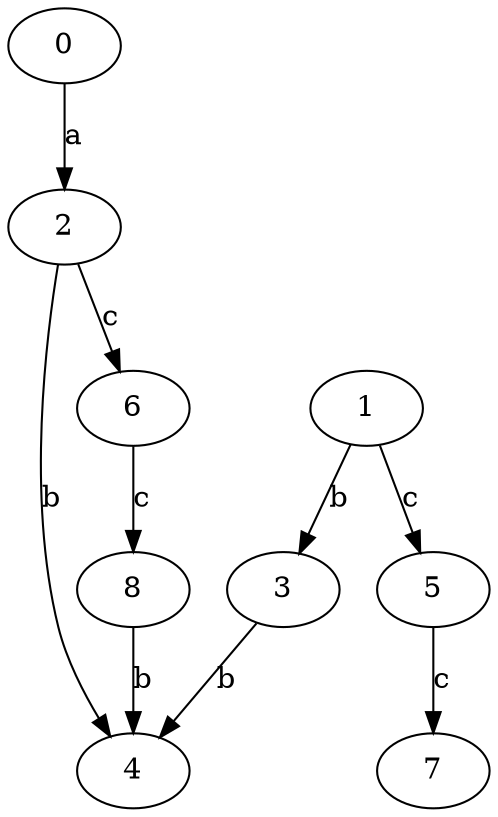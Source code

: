 strict digraph  {
0;
1;
2;
3;
4;
5;
6;
7;
8;
0 -> 2  [label=a];
1 -> 3  [label=b];
1 -> 5  [label=c];
2 -> 4  [label=b];
2 -> 6  [label=c];
3 -> 4  [label=b];
5 -> 7  [label=c];
6 -> 8  [label=c];
8 -> 4  [label=b];
}
